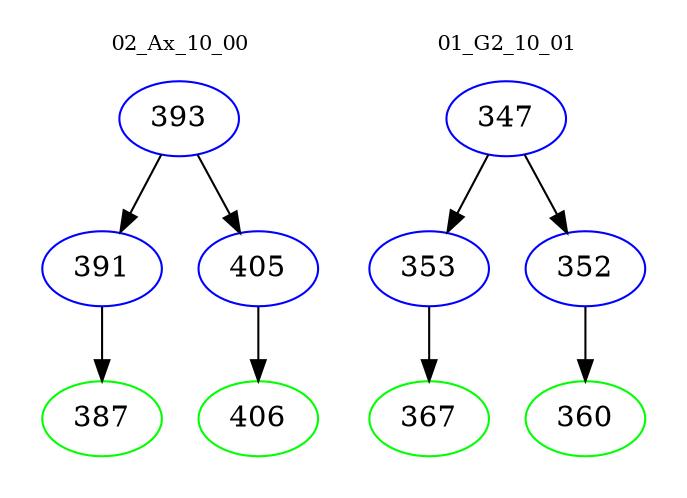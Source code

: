 digraph{
subgraph cluster_0 {
color = white
label = "02_Ax_10_00";
fontsize=10;
T0_393 [label="393", color="blue"]
T0_393 -> T0_391 [color="black"]
T0_391 [label="391", color="blue"]
T0_391 -> T0_387 [color="black"]
T0_387 [label="387", color="green"]
T0_393 -> T0_405 [color="black"]
T0_405 [label="405", color="blue"]
T0_405 -> T0_406 [color="black"]
T0_406 [label="406", color="green"]
}
subgraph cluster_1 {
color = white
label = "01_G2_10_01";
fontsize=10;
T1_347 [label="347", color="blue"]
T1_347 -> T1_353 [color="black"]
T1_353 [label="353", color="blue"]
T1_353 -> T1_367 [color="black"]
T1_367 [label="367", color="green"]
T1_347 -> T1_352 [color="black"]
T1_352 [label="352", color="blue"]
T1_352 -> T1_360 [color="black"]
T1_360 [label="360", color="green"]
}
}
